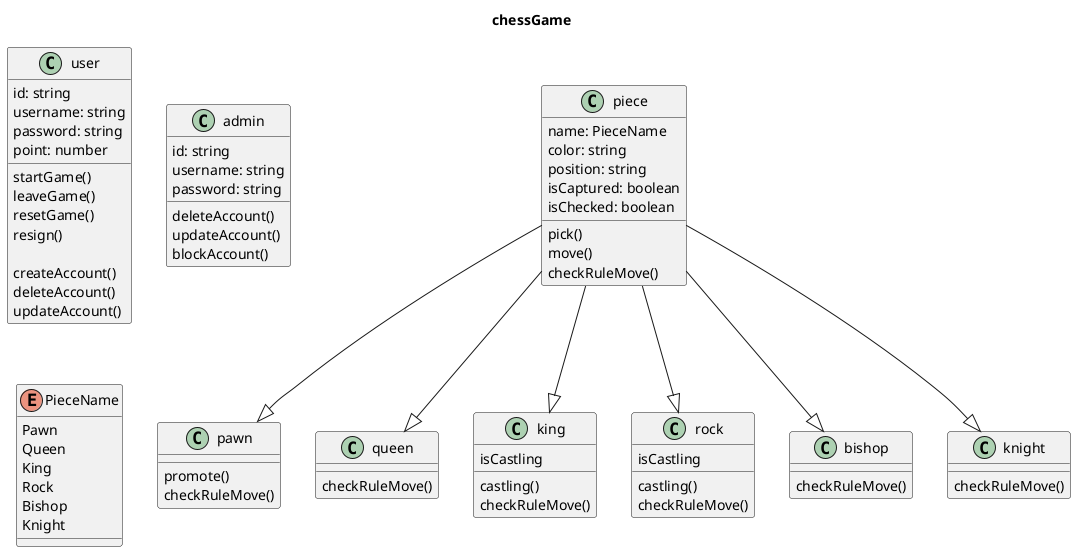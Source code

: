 @startuml
title chessGame
class User as "user"{
    id: string
    username: string
    password: string
    point: number

    startGame()
    leaveGame()
    resetGame()
    resign()

    createAccount()
    deleteAccount()
    updateAccount()

}

class Admin as "admin"{
    id: string
    username: string
    password: string

    deleteAccount()
    updateAccount()
    blockAccount()

}


enum PieceName{
    Pawn
    Queen
    King
    Rock
    Bishop
    Knight
}



class Piece as "piece"{
    name: PieceName
    color: string
    position: string
    isCaptured: boolean
    isChecked: boolean


    pick()
    move()
    checkRuleMove()

}

class Pawn as "pawn"{
    promote()
    checkRuleMove()
}

class Queen as "queen"{
    checkRuleMove()
}

class King as "king"{
    isCastling

    castling()
    checkRuleMove()
}

class Rock as "rock"{
    isCastling

    castling()
    checkRuleMove()
}

class Bishop as "bishop"{
    checkRuleMove()
}

class Knight as "knight"{
    checkRuleMove()
}

Piece --|> Pawn
Piece --|> Queen
Piece --|> King
Piece --|> Rock
Piece --|> Bishop
Piece --|> Knight




@enduml